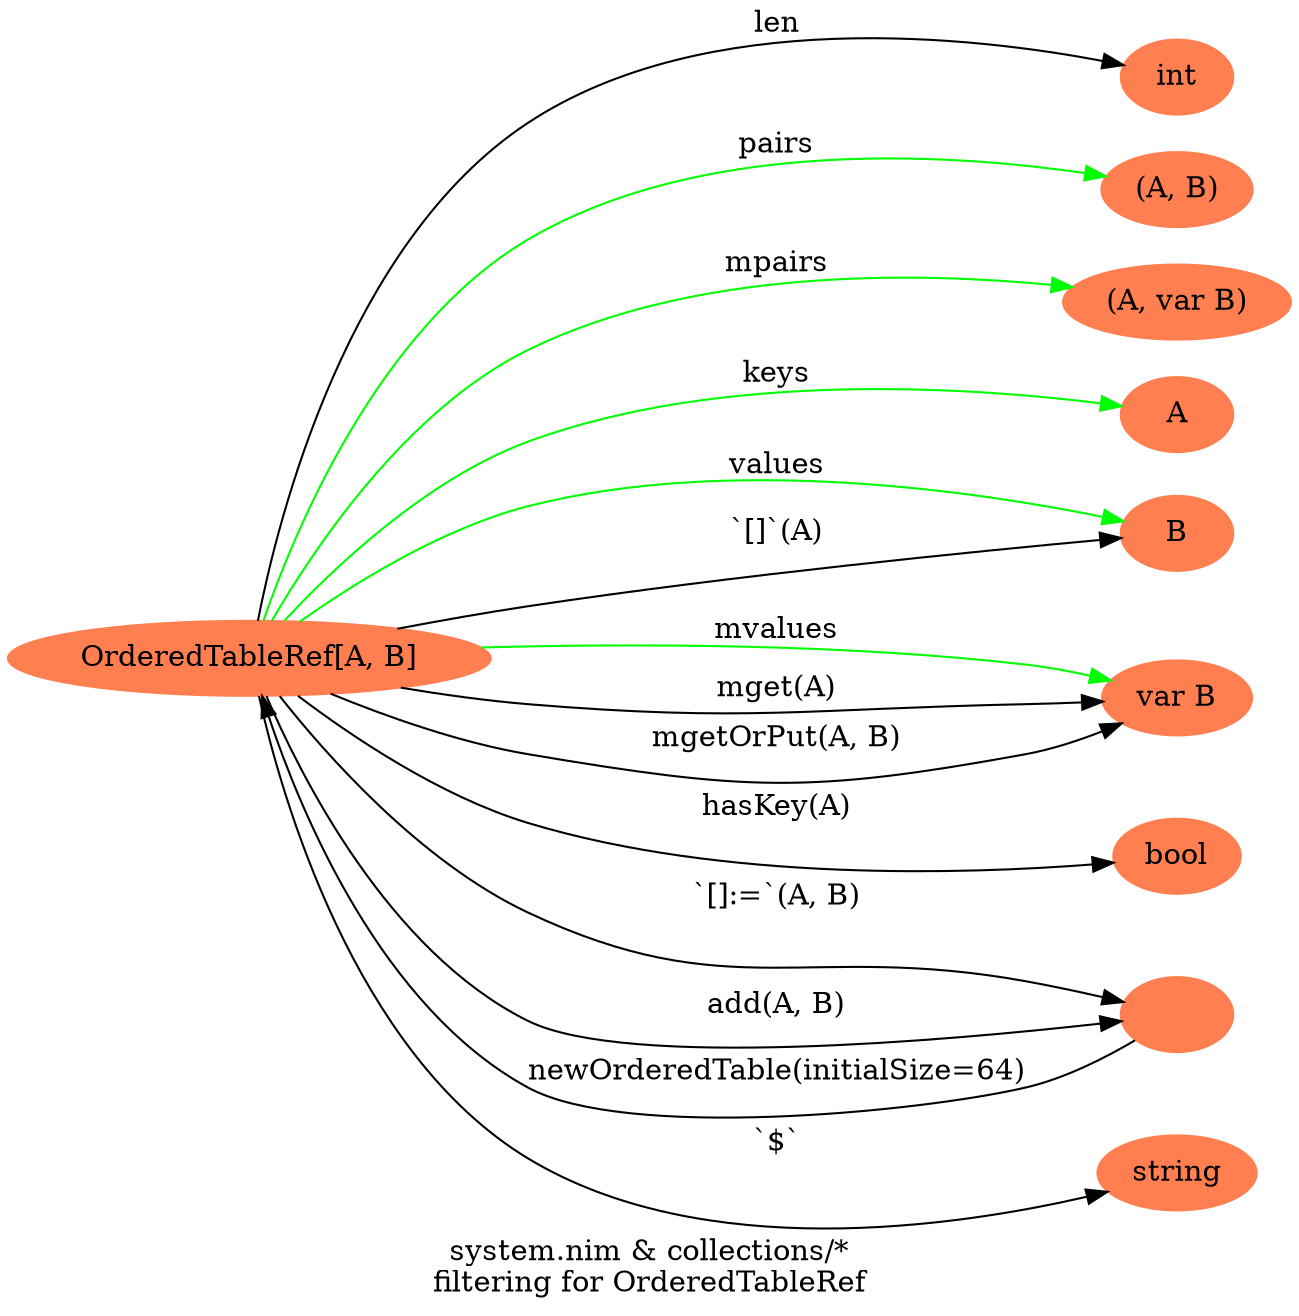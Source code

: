 digraph {
graph [
label = "system.nim & collections/*
filtering for OrderedTableRef";
rankdir=LR;
];
node[color=coral, style=filled, label="OrderedTableRef[A, B]" ] N0;
node[color=coral, style=filled, label="int" ] N1;
N0 -> N1 [color="", label="len" ];
node[color=coral, style=filled, label="(A, B)" ] N2;
N0 -> N2 [color="green", label="pairs" ];
node[color=coral, style=filled, label="(A, var B)" ] N3;
N0 -> N3 [color="green", label="mpairs" ];
node[color=coral, style=filled, label="A" ] N4;
N0 -> N4 [color="green", label="keys" ];
node[color=coral, style=filled, label="B" ] N5;
N0 -> N5 [color="green", label="values" ];
node[color=coral, style=filled, label="var B" ] N6;
N0 -> N6 [color="green", label="mvalues" ];
N0 -> N5 [color="", label="`[]`(A)" ];
N0 -> N6 [color="", label="mget(A)" ];
N0 -> N6 [color="", label="mgetOrPut(A, B)" ];
node[color=coral, style=filled, label="bool" ] N7;
N0 -> N7 [color="", label="hasKey(A)" ];
node[color=coral, style=filled, label="" ] N8;
N0 -> N8 [color="", label="`[]:=`(A, B)" ];
N0 -> N8 [color="", label="add(A, B)" ];
N8 -> N0 [color="", label="newOrderedTable(initialSize=64)" ];
node[color=coral, style=filled, label="string" ] N9;
N0 -> N9 [color="", label="`$`" ];
}
